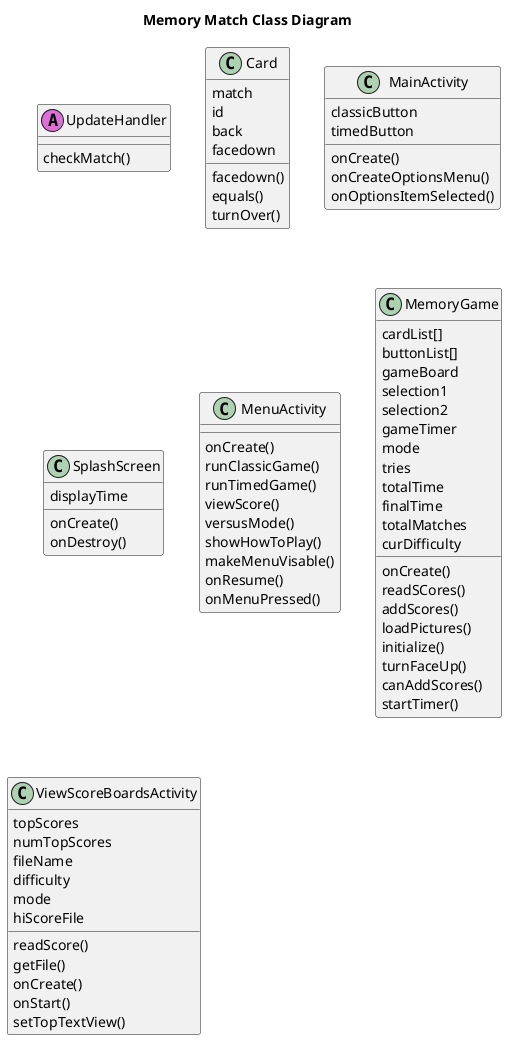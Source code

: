 @startuml
title Memory Match Class Diagram
class UpdateHandler <<(A,orchid) >>{
checkMatch()
}

class Card {
match
id
back
facedown
facedown()
equals()
turnOver()
}
class MainActivity{
classicButton
timedButton
onCreate()
onCreateOptionsMenu()
onOptionsItemSelected()
}
class SplashScreen{
displayTime
onCreate()
onDestroy()
}
class MenuActivity{
onCreate()
runClassicGame()
runTimedGame()
viewScore()
versusMode()
showHowToPlay()
makeMenuVisable()
onResume()
onMenuPressed()
}
class MemoryGame{
cardList[]
buttonList[]
gameBoard
selection1
selection2
gameTimer
mode
tries
totalTime
finalTime
totalMatches
curDifficulty
onCreate()
readSCores()
addScores()
loadPictures()
initialize()
turnFaceUp()
canAddScores()
startTimer()
}
class ViewScoreBoardsActivity{
topScores
numTopScores
fileName
difficulty
mode
hiScoreFile
readScore()
getFile()
onCreate()
onStart()
setTopTextView()
}


@enduml
